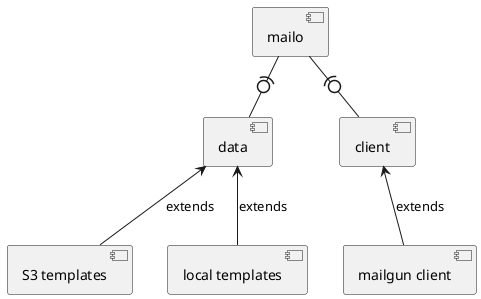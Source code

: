 @startuml mailodeps

skinparam monochrome true

[mailo] as m
[S3 templates] as s3data
[local templates] as local
[data] as data
[client] as client
[mailgun client] as mclient

m -(0- data
data <-- s3data : extends
data <-- local : extends
m -(0- client
client <-- mclient : extends

@enduml
